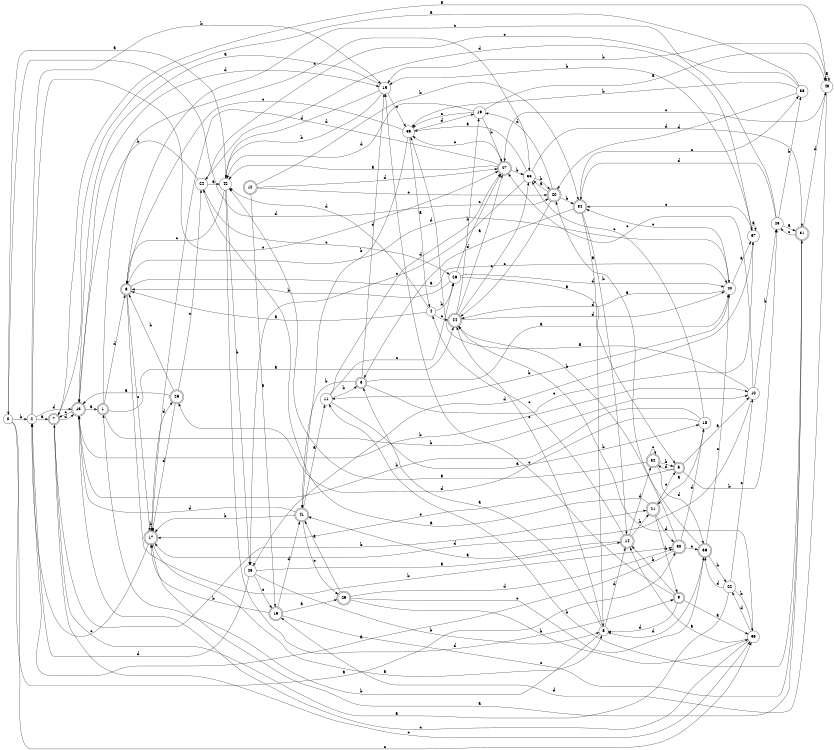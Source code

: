 digraph n36_9 {
__start0 [label="" shape="none"];

rankdir=LR;
size="8,5";

s0 [style="filled", color="black", fillcolor="white" shape="circle", label="0"];
s1 [style="rounded,filled", color="black", fillcolor="white" shape="doublecircle", label="1"];
s2 [style="filled", color="black", fillcolor="white" shape="circle", label="2"];
s3 [style="rounded,filled", color="black", fillcolor="white" shape="doublecircle", label="3"];
s4 [style="filled", color="black", fillcolor="white" shape="circle", label="4"];
s5 [style="rounded,filled", color="black", fillcolor="white" shape="doublecircle", label="5"];
s6 [style="rounded,filled", color="black", fillcolor="white" shape="doublecircle", label="6"];
s7 [style="rounded,filled", color="black", fillcolor="white" shape="doublecircle", label="7"];
s8 [style="filled", color="black", fillcolor="white" shape="circle", label="8"];
s9 [style="rounded,filled", color="black", fillcolor="white" shape="doublecircle", label="9"];
s10 [style="filled", color="black", fillcolor="white" shape="circle", label="10"];
s11 [style="filled", color="black", fillcolor="white" shape="circle", label="11"];
s12 [style="rounded,filled", color="black", fillcolor="white" shape="doublecircle", label="12"];
s13 [style="rounded,filled", color="black", fillcolor="white" shape="doublecircle", label="13"];
s14 [style="rounded,filled", color="black", fillcolor="white" shape="doublecircle", label="14"];
s15 [style="filled", color="black", fillcolor="white" shape="circle", label="15"];
s16 [style="rounded,filled", color="black", fillcolor="white" shape="doublecircle", label="16"];
s17 [style="rounded,filled", color="black", fillcolor="white" shape="doublecircle", label="17"];
s18 [style="filled", color="black", fillcolor="white" shape="circle", label="18"];
s19 [style="filled", color="black", fillcolor="white" shape="circle", label="19"];
s20 [style="rounded,filled", color="black", fillcolor="white" shape="doublecircle", label="20"];
s21 [style="rounded,filled", color="black", fillcolor="white" shape="doublecircle", label="21"];
s22 [style="filled", color="black", fillcolor="white" shape="circle", label="22"];
s23 [style="filled", color="black", fillcolor="white" shape="circle", label="23"];
s24 [style="filled", color="black", fillcolor="white" shape="circle", label="24"];
s25 [style="rounded,filled", color="black", fillcolor="white" shape="doublecircle", label="25"];
s26 [style="filled", color="black", fillcolor="white" shape="circle", label="26"];
s27 [style="rounded,filled", color="black", fillcolor="white" shape="doublecircle", label="27"];
s28 [style="filled", color="black", fillcolor="white" shape="circle", label="28"];
s29 [style="rounded,filled", color="black", fillcolor="white" shape="doublecircle", label="29"];
s30 [style="rounded,filled", color="black", fillcolor="white" shape="doublecircle", label="30"];
s31 [style="rounded,filled", color="black", fillcolor="white" shape="doublecircle", label="31"];
s32 [style="rounded,filled", color="black", fillcolor="white" shape="doublecircle", label="32"];
s33 [style="filled", color="black", fillcolor="white" shape="circle", label="33"];
s34 [style="rounded,filled", color="black", fillcolor="white" shape="doublecircle", label="34"];
s35 [style="filled", color="black", fillcolor="white" shape="circle", label="35"];
s36 [style="rounded,filled", color="black", fillcolor="white" shape="doublecircle", label="36"];
s37 [style="filled", color="black", fillcolor="white" shape="circle", label="37"];
s38 [style="filled", color="black", fillcolor="white" shape="circle", label="38"];
s39 [style="filled", color="black", fillcolor="white" shape="circle", label="39"];
s40 [style="filled", color="black", fillcolor="white" shape="circle", label="40"];
s41 [style="rounded,filled", color="black", fillcolor="white" shape="doublecircle", label="41"];
s42 [style="filled", color="black", fillcolor="white" shape="circle", label="42"];
s43 [style="filled", color="black", fillcolor="white" shape="circle", label="43"];
s44 [style="rounded,filled", color="black", fillcolor="white" shape="doublecircle", label="44"];
s0 -> s30 [label="a"];
s0 -> s2 [label="b"];
s0 -> s35 [label="c"];
s0 -> s20 [label="d"];
s1 -> s44 [label="a"];
s1 -> s10 [label="b"];
s1 -> s33 [label="c"];
s1 -> s6 [label="d"];
s2 -> s7 [label="a"];
s2 -> s15 [label="b"];
s2 -> s27 [label="c"];
s2 -> s13 [label="d"];
s3 -> s40 [label="a"];
s3 -> s41 [label="b"];
s3 -> s37 [label="c"];
s3 -> s15 [label="d"];
s4 -> s6 [label="a"];
s4 -> s26 [label="b"];
s4 -> s44 [label="c"];
s4 -> s42 [label="d"];
s5 -> s10 [label="a"];
s5 -> s28 [label="b"];
s5 -> s17 [label="c"];
s5 -> s32 [label="d"];
s6 -> s40 [label="a"];
s6 -> s30 [label="b"];
s6 -> s17 [label="c"];
s6 -> s40 [label="d"];
s7 -> s43 [label="a"];
s7 -> s21 [label="b"];
s7 -> s35 [label="c"];
s7 -> s13 [label="d"];
s8 -> s3 [label="a"];
s8 -> s1 [label="b"];
s8 -> s44 [label="c"];
s8 -> s14 [label="d"];
s9 -> s35 [label="a"];
s9 -> s14 [label="b"];
s9 -> s15 [label="c"];
s9 -> s8 [label="d"];
s10 -> s39 [label="a"];
s10 -> s28 [label="b"];
s10 -> s27 [label="c"];
s10 -> s17 [label="d"];
s11 -> s18 [label="a"];
s11 -> s3 [label="b"];
s11 -> s26 [label="c"];
s11 -> s27 [label="d"];
s12 -> s16 [label="a"];
s12 -> s34 [label="b"];
s12 -> s20 [label="c"];
s12 -> s27 [label="d"];
s13 -> s1 [label="a"];
s13 -> s10 [label="b"];
s13 -> s7 [label="c"];
s13 -> s15 [label="d"];
s14 -> s41 [label="a"];
s14 -> s21 [label="b"];
s14 -> s4 [label="c"];
s14 -> s32 [label="d"];
s15 -> s13 [label="a"];
s15 -> s42 [label="b"];
s15 -> s39 [label="c"];
s15 -> s42 [label="d"];
s16 -> s29 [label="a"];
s16 -> s17 [label="b"];
s16 -> s31 [label="c"];
s16 -> s41 [label="d"];
s17 -> s8 [label="a"];
s17 -> s17 [label="b"];
s17 -> s2 [label="c"];
s17 -> s25 [label="d"];
s18 -> s21 [label="a"];
s18 -> s13 [label="b"];
s18 -> s33 [label="c"];
s18 -> s25 [label="d"];
s19 -> s43 [label="a"];
s19 -> s27 [label="b"];
s19 -> s39 [label="c"];
s19 -> s42 [label="d"];
s20 -> s33 [label="a"];
s20 -> s34 [label="b"];
s20 -> s44 [label="c"];
s20 -> s19 [label="d"];
s21 -> s24 [label="a"];
s21 -> s9 [label="b"];
s21 -> s5 [label="c"];
s21 -> s30 [label="d"];
s22 -> s7 [label="a"];
s22 -> s35 [label="b"];
s22 -> s10 [label="c"];
s22 -> s36 [label="d"];
s23 -> s14 [label="a"];
s23 -> s8 [label="b"];
s23 -> s16 [label="c"];
s23 -> s2 [label="d"];
s24 -> s42 [label="a"];
s24 -> s13 [label="b"];
s24 -> s26 [label="c"];
s24 -> s37 [label="d"];
s25 -> s13 [label="a"];
s25 -> s6 [label="b"];
s25 -> s24 [label="c"];
s25 -> s17 [label="d"];
s26 -> s5 [label="a"];
s26 -> s6 [label="b"];
s26 -> s27 [label="c"];
s26 -> s40 [label="d"];
s27 -> s42 [label="a"];
s27 -> s33 [label="b"];
s27 -> s39 [label="c"];
s27 -> s17 [label="d"];
s28 -> s31 [label="a"];
s28 -> s38 [label="b"];
s28 -> s6 [label="c"];
s28 -> s34 [label="d"];
s29 -> s41 [label="a"];
s29 -> s35 [label="b"];
s29 -> s36 [label="c"];
s29 -> s30 [label="d"];
s30 -> s2 [label="a"];
s30 -> s44 [label="b"];
s30 -> s36 [label="c"];
s30 -> s18 [label="d"];
s31 -> s17 [label="a"];
s31 -> s11 [label="b"];
s31 -> s28 [label="c"];
s31 -> s43 [label="d"];
s32 -> s42 [label="a"];
s32 -> s5 [label="b"];
s32 -> s32 [label="c"];
s32 -> s36 [label="d"];
s33 -> s39 [label="a"];
s33 -> s20 [label="b"];
s33 -> s23 [label="c"];
s33 -> s31 [label="d"];
s34 -> s8 [label="a"];
s34 -> s14 [label="b"];
s34 -> s38 [label="c"];
s34 -> s3 [label="d"];
s35 -> s14 [label="a"];
s35 -> s44 [label="b"];
s35 -> s13 [label="c"];
s35 -> s22 [label="d"];
s36 -> s20 [label="a"];
s36 -> s22 [label="b"];
s36 -> s40 [label="c"];
s36 -> s8 [label="d"];
s37 -> s37 [label="a"];
s37 -> s15 [label="b"];
s37 -> s34 [label="c"];
s37 -> s23 [label="d"];
s38 -> s7 [label="a"];
s38 -> s39 [label="b"];
s38 -> s24 [label="c"];
s38 -> s20 [label="d"];
s39 -> s4 [label="a"];
s39 -> s41 [label="b"];
s39 -> s6 [label="c"];
s39 -> s19 [label="d"];
s40 -> s37 [label="a"];
s40 -> s11 [label="b"];
s40 -> s34 [label="c"];
s40 -> s44 [label="d"];
s41 -> s11 [label="a"];
s41 -> s17 [label="b"];
s41 -> s29 [label="c"];
s41 -> s13 [label="d"];
s42 -> s0 [label="a"];
s42 -> s23 [label="b"];
s42 -> s6 [label="c"];
s42 -> s9 [label="d"];
s43 -> s43 [label="a"];
s43 -> s15 [label="b"];
s43 -> s27 [label="c"];
s43 -> s16 [label="d"];
s44 -> s27 [label="a"];
s44 -> s19 [label="b"];
s44 -> s33 [label="c"];
s44 -> s40 [label="d"];

}